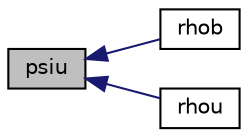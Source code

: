 digraph "psiu"
{
  bgcolor="transparent";
  edge [fontname="Helvetica",fontsize="10",labelfontname="Helvetica",labelfontsize="10"];
  node [fontname="Helvetica",fontsize="10",shape=record];
  rankdir="LR";
  Node1 [label="psiu",height=0.2,width=0.4,color="black", fillcolor="grey75", style="filled", fontcolor="black"];
  Node1 -> Node2 [dir="back",color="midnightblue",fontsize="10",style="solid",fontname="Helvetica"];
  Node2 [label="rhob",height=0.2,width=0.4,color="black",URL="$a02054.html#ae7dbdec158d8ca9d01043fda79116a65",tooltip="Burnt gas density [kg/m^3]. "];
  Node1 -> Node3 [dir="back",color="midnightblue",fontsize="10",style="solid",fontname="Helvetica"];
  Node3 [label="rhou",height=0.2,width=0.4,color="black",URL="$a02054.html#a8decb177633a69fcbacfebe8ebddddf3",tooltip="Unburnt gas density [kg/m^3]. "];
}
